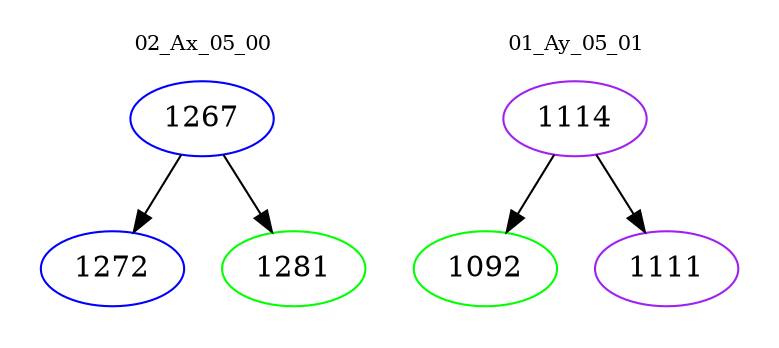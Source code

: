 digraph{
subgraph cluster_0 {
color = white
label = "02_Ax_05_00";
fontsize=10;
T0_1267 [label="1267", color="blue"]
T0_1267 -> T0_1272 [color="black"]
T0_1272 [label="1272", color="blue"]
T0_1267 -> T0_1281 [color="black"]
T0_1281 [label="1281", color="green"]
}
subgraph cluster_1 {
color = white
label = "01_Ay_05_01";
fontsize=10;
T1_1114 [label="1114", color="purple"]
T1_1114 -> T1_1092 [color="black"]
T1_1092 [label="1092", color="green"]
T1_1114 -> T1_1111 [color="black"]
T1_1111 [label="1111", color="purple"]
}
}
